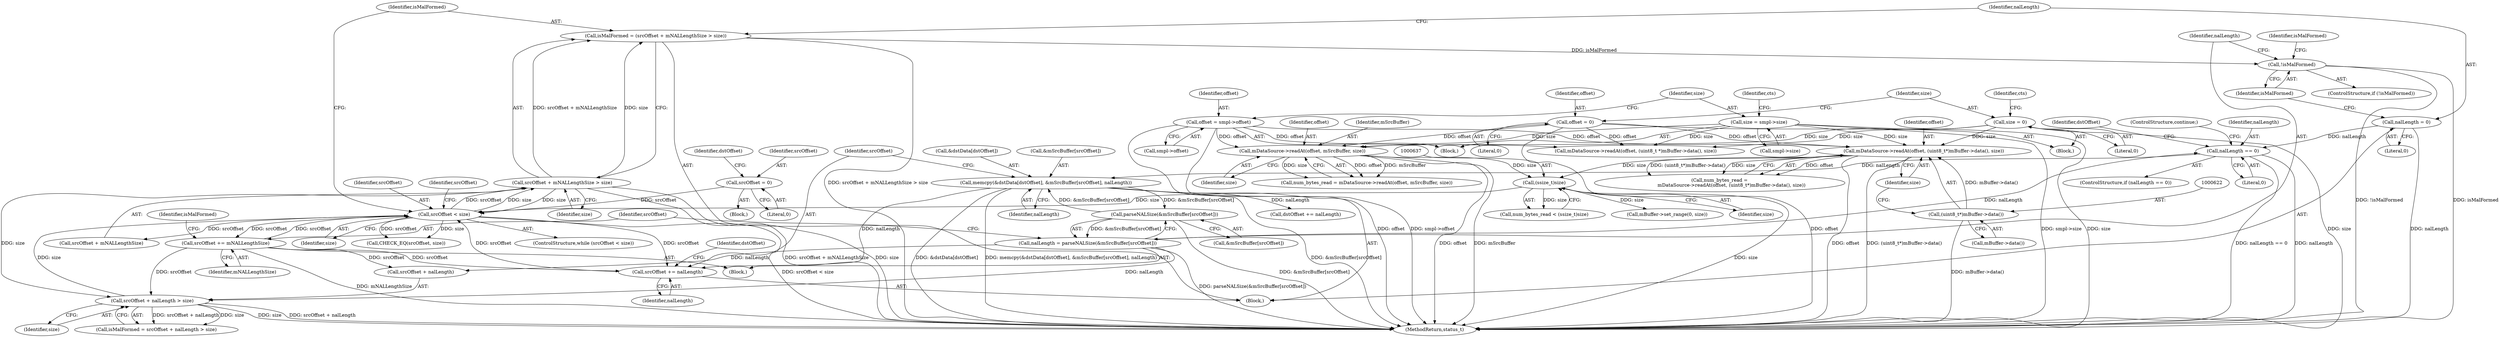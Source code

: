 digraph "1_Android_d48f0f145f8f0f4472bc0af668ac9a8bce44ba9b@integer" {
"1000680" [label="(Call,isMalFormed = (srcOffset + mNALLengthSize > size))"];
"1000682" [label="(Call,srcOffset + mNALLengthSize > size)"];
"1000675" [label="(Call,srcOffset < size)"];
"1000667" [label="(Call,srcOffset = 0)"];
"1000769" [label="(Call,srcOffset += nalLength)"];
"1000759" [label="(Call,memcpy(&dstData[dstOffset], &mSrcBuffer[srcOffset], nalLength))"];
"1000697" [label="(Call,parseNALSize(&mSrcBuffer[srcOffset]))"];
"1000724" [label="(Call,nalLength == 0)"];
"1000688" [label="(Call,nalLength = 0)"];
"1000695" [label="(Call,nalLength = parseNALSize(&mSrcBuffer[srcOffset]))"];
"1000702" [label="(Call,srcOffset += mNALLengthSize)"];
"1000636" [label="(Call,(ssize_t)size)"];
"1000629" [label="(Call,mDataSource->readAt(offset, mSrcBuffer, size))"];
"1000327" [label="(Call,offset = smpl->offset)"];
"1000260" [label="(Call,offset = 0)"];
"1000332" [label="(Call,size = smpl->size)"];
"1000264" [label="(Call,size = 0)"];
"1000619" [label="(Call,mDataSource->readAt(offset, (uint8_t*)mBuffer->data(), size))"];
"1000621" [label="(Call,(uint8_t*)mBuffer->data())"];
"1000707" [label="(Call,srcOffset + nalLength > size)"];
"1000692" [label="(Call,!isMalFormed)"];
"1000707" [label="(Call,srcOffset + nalLength > size)"];
"1000632" [label="(Identifier,size)"];
"1000261" [label="(Identifier,offset)"];
"1000705" [label="(Call,isMalFormed = srcOffset + nalLength > size)"];
"1000759" [label="(Call,memcpy(&dstData[dstOffset], &mSrcBuffer[srcOffset], nalLength))"];
"1000711" [label="(Identifier,size)"];
"1000769" [label="(Call,srcOffset += nalLength)"];
"1000667" [label="(Call,srcOffset = 0)"];
"1000713" [label="(Identifier,isMalFormed)"];
"1000636" [label="(Call,(ssize_t)size)"];
"1000265" [label="(Identifier,size)"];
"1000689" [label="(Identifier,nalLength)"];
"1000676" [label="(Identifier,srcOffset)"];
"1000776" [label="(Identifier,srcOffset)"];
"1000328" [label="(Identifier,offset)"];
"1000725" [label="(Identifier,nalLength)"];
"1000638" [label="(Identifier,size)"];
"1000694" [label="(Block,)"];
"1000659" [label="(Block,)"];
"1000772" [label="(Call,dstOffset += nalLength)"];
"1000669" [label="(Literal,0)"];
"1000770" [label="(Identifier,srcOffset)"];
"1000674" [label="(ControlStructure,while (srcOffset < size))"];
"1000830" [label="(MethodReturn,status_t)"];
"1000678" [label="(Block,)"];
"1000771" [label="(Identifier,nalLength)"];
"1000623" [label="(Call,mBuffer->data())"];
"1000698" [label="(Call,&mSrcBuffer[srcOffset])"];
"1000634" [label="(Call,num_bytes_read < (ssize_t)size)"];
"1000686" [label="(Identifier,size)"];
"1000760" [label="(Call,&dstData[dstOffset])"];
"1000334" [label="(Call,smpl->size)"];
"1000260" [label="(Call,offset = 0)"];
"1000723" [label="(ControlStructure,if (nalLength == 0))"];
"1000630" [label="(Identifier,offset)"];
"1000283" [label="(Block,)"];
"1000668" [label="(Identifier,srcOffset)"];
"1000680" [label="(Call,isMalFormed = (srcOffset + mNALLengthSize > size))"];
"1000708" [label="(Call,srcOffset + nalLength)"];
"1000631" [label="(Identifier,mSrcBuffer)"];
"1000262" [label="(Literal,0)"];
"1000672" [label="(Identifier,dstOffset)"];
"1000629" [label="(Call,mDataSource->readAt(offset, mSrcBuffer, size))"];
"1000105" [label="(Block,)"];
"1000726" [label="(Literal,0)"];
"1000682" [label="(Call,srcOffset + mNALLengthSize > size)"];
"1000617" [label="(Call,num_bytes_read =\n                mDataSource->readAt(offset, (uint8_t*)mBuffer->data(), size))"];
"1000327" [label="(Call,offset = smpl->offset)"];
"1000693" [label="(Identifier,isMalFormed)"];
"1000773" [label="(Identifier,dstOffset)"];
"1000675" [label="(Call,srcOffset < size)"];
"1000269" [label="(Identifier,cts)"];
"1000624" [label="(Identifier,size)"];
"1000702" [label="(Call,srcOffset += mNALLengthSize)"];
"1000333" [label="(Identifier,size)"];
"1000627" [label="(Call,num_bytes_read = mDataSource->readAt(offset, mSrcBuffer, size))"];
"1000620" [label="(Identifier,offset)"];
"1000655" [label="(Call,mBuffer->set_range(0, size))"];
"1000732" [label="(Identifier,dstOffset)"];
"1000692" [label="(Call,!isMalFormed)"];
"1000696" [label="(Identifier,nalLength)"];
"1000266" [label="(Literal,0)"];
"1000775" [label="(Call,CHECK_EQ(srcOffset, size))"];
"1000706" [label="(Identifier,isMalFormed)"];
"1000677" [label="(Identifier,size)"];
"1000728" [label="(ControlStructure,continue;)"];
"1000621" [label="(Call,(uint8_t*)mBuffer->data())"];
"1000681" [label="(Identifier,isMalFormed)"];
"1000703" [label="(Identifier,srcOffset)"];
"1000690" [label="(Literal,0)"];
"1000704" [label="(Identifier,mNALLengthSize)"];
"1000338" [label="(Identifier,cts)"];
"1000619" [label="(Call,mDataSource->readAt(offset, (uint8_t*)mBuffer->data(), size))"];
"1000697" [label="(Call,parseNALSize(&mSrcBuffer[srcOffset]))"];
"1000683" [label="(Call,srcOffset + mNALLengthSize)"];
"1000329" [label="(Call,smpl->offset)"];
"1000332" [label="(Call,size = smpl->size)"];
"1000691" [label="(ControlStructure,if (!isMalFormed))"];
"1000768" [label="(Identifier,nalLength)"];
"1000264" [label="(Call,size = 0)"];
"1000688" [label="(Call,nalLength = 0)"];
"1000724" [label="(Call,nalLength == 0)"];
"1000436" [label="(Call,mDataSource->readAt(offset, (uint8_t *)mBuffer->data(), size))"];
"1000764" [label="(Call,&mSrcBuffer[srcOffset])"];
"1000695" [label="(Call,nalLength = parseNALSize(&mSrcBuffer[srcOffset]))"];
"1000680" -> "1000678"  [label="AST: "];
"1000680" -> "1000682"  [label="CFG: "];
"1000681" -> "1000680"  [label="AST: "];
"1000682" -> "1000680"  [label="AST: "];
"1000689" -> "1000680"  [label="CFG: "];
"1000680" -> "1000830"  [label="DDG: srcOffset + mNALLengthSize > size"];
"1000682" -> "1000680"  [label="DDG: srcOffset + mNALLengthSize"];
"1000682" -> "1000680"  [label="DDG: size"];
"1000680" -> "1000692"  [label="DDG: isMalFormed"];
"1000682" -> "1000686"  [label="CFG: "];
"1000683" -> "1000682"  [label="AST: "];
"1000686" -> "1000682"  [label="AST: "];
"1000682" -> "1000830"  [label="DDG: srcOffset + mNALLengthSize"];
"1000682" -> "1000830"  [label="DDG: size"];
"1000682" -> "1000675"  [label="DDG: size"];
"1000675" -> "1000682"  [label="DDG: srcOffset"];
"1000675" -> "1000682"  [label="DDG: size"];
"1000682" -> "1000707"  [label="DDG: size"];
"1000675" -> "1000674"  [label="AST: "];
"1000675" -> "1000677"  [label="CFG: "];
"1000676" -> "1000675"  [label="AST: "];
"1000677" -> "1000675"  [label="AST: "];
"1000681" -> "1000675"  [label="CFG: "];
"1000776" -> "1000675"  [label="CFG: "];
"1000675" -> "1000830"  [label="DDG: srcOffset < size"];
"1000667" -> "1000675"  [label="DDG: srcOffset"];
"1000769" -> "1000675"  [label="DDG: srcOffset"];
"1000702" -> "1000675"  [label="DDG: srcOffset"];
"1000636" -> "1000675"  [label="DDG: size"];
"1000707" -> "1000675"  [label="DDG: size"];
"1000675" -> "1000683"  [label="DDG: srcOffset"];
"1000675" -> "1000702"  [label="DDG: srcOffset"];
"1000675" -> "1000769"  [label="DDG: srcOffset"];
"1000675" -> "1000775"  [label="DDG: srcOffset"];
"1000675" -> "1000775"  [label="DDG: size"];
"1000667" -> "1000659"  [label="AST: "];
"1000667" -> "1000669"  [label="CFG: "];
"1000668" -> "1000667"  [label="AST: "];
"1000669" -> "1000667"  [label="AST: "];
"1000672" -> "1000667"  [label="CFG: "];
"1000769" -> "1000678"  [label="AST: "];
"1000769" -> "1000771"  [label="CFG: "];
"1000770" -> "1000769"  [label="AST: "];
"1000771" -> "1000769"  [label="AST: "];
"1000773" -> "1000769"  [label="CFG: "];
"1000759" -> "1000769"  [label="DDG: nalLength"];
"1000702" -> "1000769"  [label="DDG: srcOffset"];
"1000759" -> "1000678"  [label="AST: "];
"1000759" -> "1000768"  [label="CFG: "];
"1000760" -> "1000759"  [label="AST: "];
"1000764" -> "1000759"  [label="AST: "];
"1000768" -> "1000759"  [label="AST: "];
"1000770" -> "1000759"  [label="CFG: "];
"1000759" -> "1000830"  [label="DDG: &dstData[dstOffset]"];
"1000759" -> "1000830"  [label="DDG: memcpy(&dstData[dstOffset], &mSrcBuffer[srcOffset], nalLength)"];
"1000759" -> "1000830"  [label="DDG: &mSrcBuffer[srcOffset]"];
"1000759" -> "1000697"  [label="DDG: &mSrcBuffer[srcOffset]"];
"1000697" -> "1000759"  [label="DDG: &mSrcBuffer[srcOffset]"];
"1000724" -> "1000759"  [label="DDG: nalLength"];
"1000759" -> "1000772"  [label="DDG: nalLength"];
"1000697" -> "1000695"  [label="AST: "];
"1000697" -> "1000698"  [label="CFG: "];
"1000698" -> "1000697"  [label="AST: "];
"1000695" -> "1000697"  [label="CFG: "];
"1000697" -> "1000830"  [label="DDG: &mSrcBuffer[srcOffset]"];
"1000697" -> "1000695"  [label="DDG: &mSrcBuffer[srcOffset]"];
"1000724" -> "1000723"  [label="AST: "];
"1000724" -> "1000726"  [label="CFG: "];
"1000725" -> "1000724"  [label="AST: "];
"1000726" -> "1000724"  [label="AST: "];
"1000728" -> "1000724"  [label="CFG: "];
"1000732" -> "1000724"  [label="CFG: "];
"1000724" -> "1000830"  [label="DDG: nalLength == 0"];
"1000724" -> "1000830"  [label="DDG: nalLength"];
"1000688" -> "1000724"  [label="DDG: nalLength"];
"1000695" -> "1000724"  [label="DDG: nalLength"];
"1000688" -> "1000678"  [label="AST: "];
"1000688" -> "1000690"  [label="CFG: "];
"1000689" -> "1000688"  [label="AST: "];
"1000690" -> "1000688"  [label="AST: "];
"1000693" -> "1000688"  [label="CFG: "];
"1000688" -> "1000830"  [label="DDG: nalLength"];
"1000695" -> "1000694"  [label="AST: "];
"1000696" -> "1000695"  [label="AST: "];
"1000703" -> "1000695"  [label="CFG: "];
"1000695" -> "1000830"  [label="DDG: parseNALSize(&mSrcBuffer[srcOffset])"];
"1000695" -> "1000707"  [label="DDG: nalLength"];
"1000695" -> "1000708"  [label="DDG: nalLength"];
"1000702" -> "1000694"  [label="AST: "];
"1000702" -> "1000704"  [label="CFG: "];
"1000703" -> "1000702"  [label="AST: "];
"1000704" -> "1000702"  [label="AST: "];
"1000706" -> "1000702"  [label="CFG: "];
"1000702" -> "1000830"  [label="DDG: mNALLengthSize"];
"1000702" -> "1000707"  [label="DDG: srcOffset"];
"1000702" -> "1000708"  [label="DDG: srcOffset"];
"1000636" -> "1000634"  [label="AST: "];
"1000636" -> "1000638"  [label="CFG: "];
"1000637" -> "1000636"  [label="AST: "];
"1000638" -> "1000636"  [label="AST: "];
"1000634" -> "1000636"  [label="CFG: "];
"1000636" -> "1000830"  [label="DDG: size"];
"1000636" -> "1000634"  [label="DDG: size"];
"1000629" -> "1000636"  [label="DDG: size"];
"1000619" -> "1000636"  [label="DDG: size"];
"1000636" -> "1000655"  [label="DDG: size"];
"1000629" -> "1000627"  [label="AST: "];
"1000629" -> "1000632"  [label="CFG: "];
"1000630" -> "1000629"  [label="AST: "];
"1000631" -> "1000629"  [label="AST: "];
"1000632" -> "1000629"  [label="AST: "];
"1000627" -> "1000629"  [label="CFG: "];
"1000629" -> "1000830"  [label="DDG: offset"];
"1000629" -> "1000830"  [label="DDG: mSrcBuffer"];
"1000629" -> "1000627"  [label="DDG: offset"];
"1000629" -> "1000627"  [label="DDG: mSrcBuffer"];
"1000629" -> "1000627"  [label="DDG: size"];
"1000327" -> "1000629"  [label="DDG: offset"];
"1000260" -> "1000629"  [label="DDG: offset"];
"1000332" -> "1000629"  [label="DDG: size"];
"1000264" -> "1000629"  [label="DDG: size"];
"1000327" -> "1000283"  [label="AST: "];
"1000327" -> "1000329"  [label="CFG: "];
"1000328" -> "1000327"  [label="AST: "];
"1000329" -> "1000327"  [label="AST: "];
"1000333" -> "1000327"  [label="CFG: "];
"1000327" -> "1000830"  [label="DDG: offset"];
"1000327" -> "1000830"  [label="DDG: smpl->offset"];
"1000327" -> "1000436"  [label="DDG: offset"];
"1000327" -> "1000619"  [label="DDG: offset"];
"1000260" -> "1000105"  [label="AST: "];
"1000260" -> "1000262"  [label="CFG: "];
"1000261" -> "1000260"  [label="AST: "];
"1000262" -> "1000260"  [label="AST: "];
"1000265" -> "1000260"  [label="CFG: "];
"1000260" -> "1000830"  [label="DDG: offset"];
"1000260" -> "1000436"  [label="DDG: offset"];
"1000260" -> "1000619"  [label="DDG: offset"];
"1000332" -> "1000283"  [label="AST: "];
"1000332" -> "1000334"  [label="CFG: "];
"1000333" -> "1000332"  [label="AST: "];
"1000334" -> "1000332"  [label="AST: "];
"1000338" -> "1000332"  [label="CFG: "];
"1000332" -> "1000830"  [label="DDG: smpl->size"];
"1000332" -> "1000830"  [label="DDG: size"];
"1000332" -> "1000436"  [label="DDG: size"];
"1000332" -> "1000619"  [label="DDG: size"];
"1000264" -> "1000105"  [label="AST: "];
"1000264" -> "1000266"  [label="CFG: "];
"1000265" -> "1000264"  [label="AST: "];
"1000266" -> "1000264"  [label="AST: "];
"1000269" -> "1000264"  [label="CFG: "];
"1000264" -> "1000830"  [label="DDG: size"];
"1000264" -> "1000436"  [label="DDG: size"];
"1000264" -> "1000619"  [label="DDG: size"];
"1000619" -> "1000617"  [label="AST: "];
"1000619" -> "1000624"  [label="CFG: "];
"1000620" -> "1000619"  [label="AST: "];
"1000621" -> "1000619"  [label="AST: "];
"1000624" -> "1000619"  [label="AST: "];
"1000617" -> "1000619"  [label="CFG: "];
"1000619" -> "1000830"  [label="DDG: (uint8_t*)mBuffer->data()"];
"1000619" -> "1000830"  [label="DDG: offset"];
"1000619" -> "1000617"  [label="DDG: offset"];
"1000619" -> "1000617"  [label="DDG: (uint8_t*)mBuffer->data()"];
"1000619" -> "1000617"  [label="DDG: size"];
"1000621" -> "1000619"  [label="DDG: mBuffer->data()"];
"1000621" -> "1000623"  [label="CFG: "];
"1000622" -> "1000621"  [label="AST: "];
"1000623" -> "1000621"  [label="AST: "];
"1000624" -> "1000621"  [label="CFG: "];
"1000621" -> "1000830"  [label="DDG: mBuffer->data()"];
"1000707" -> "1000705"  [label="AST: "];
"1000707" -> "1000711"  [label="CFG: "];
"1000708" -> "1000707"  [label="AST: "];
"1000711" -> "1000707"  [label="AST: "];
"1000705" -> "1000707"  [label="CFG: "];
"1000707" -> "1000830"  [label="DDG: size"];
"1000707" -> "1000830"  [label="DDG: srcOffset + nalLength"];
"1000707" -> "1000705"  [label="DDG: srcOffset + nalLength"];
"1000707" -> "1000705"  [label="DDG: size"];
"1000692" -> "1000691"  [label="AST: "];
"1000692" -> "1000693"  [label="CFG: "];
"1000693" -> "1000692"  [label="AST: "];
"1000696" -> "1000692"  [label="CFG: "];
"1000713" -> "1000692"  [label="CFG: "];
"1000692" -> "1000830"  [label="DDG: isMalFormed"];
"1000692" -> "1000830"  [label="DDG: !isMalFormed"];
}
